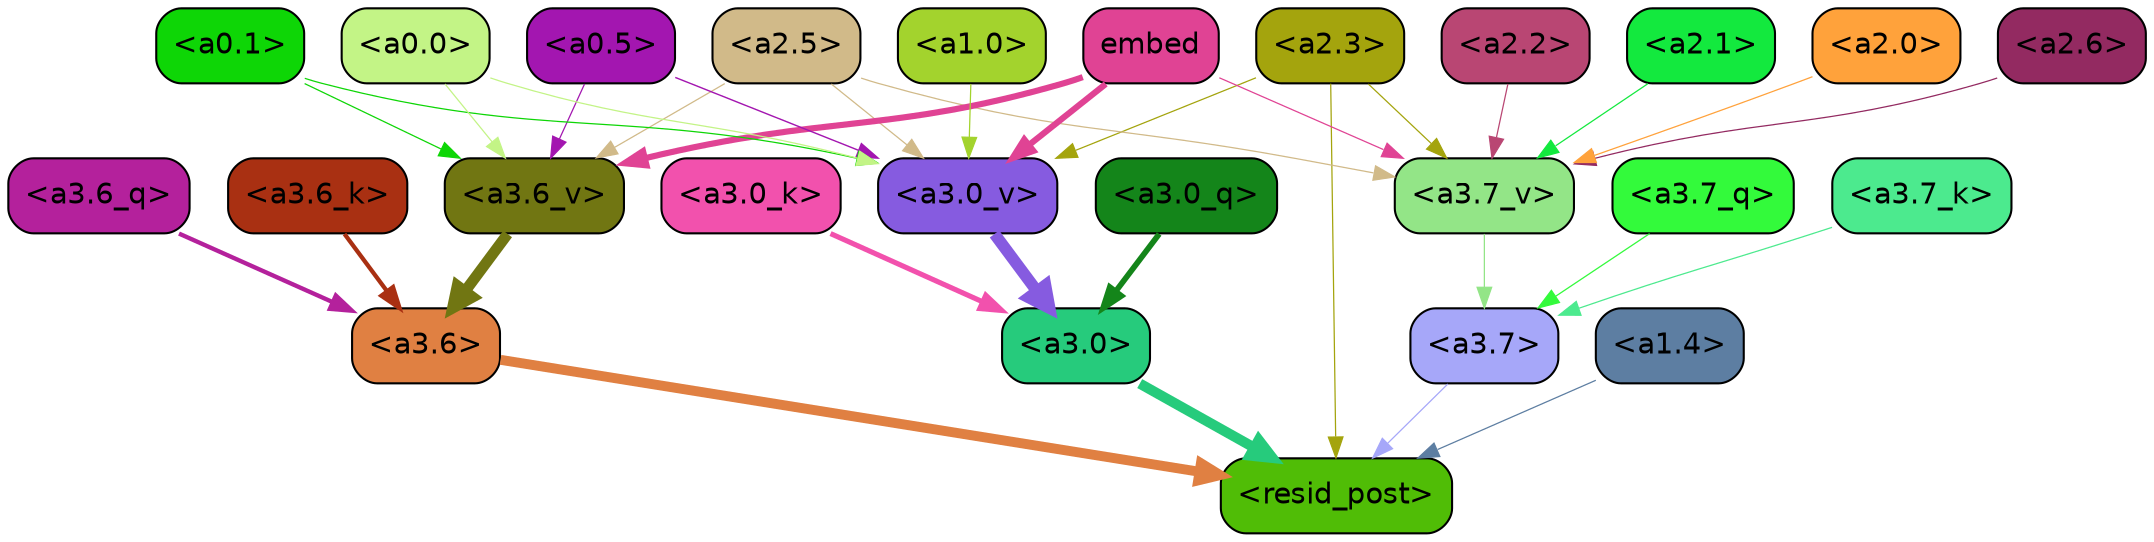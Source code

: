 strict digraph "" {
	graph [bgcolor=transparent,
		layout=dot,
		overlap=false,
		splines=true
	];
	"<a3.7>"	[color=black,
		fillcolor="#a6a7f9",
		fontname=Helvetica,
		shape=box,
		style="filled, rounded"];
	"<resid_post>"	[color=black,
		fillcolor="#50bd06",
		fontname=Helvetica,
		shape=box,
		style="filled, rounded"];
	"<a3.7>" -> "<resid_post>"	[color="#a6a7f9",
		penwidth=0.6];
	"<a3.6>"	[color=black,
		fillcolor="#e08042",
		fontname=Helvetica,
		shape=box,
		style="filled, rounded"];
	"<a3.6>" -> "<resid_post>"	[color="#e08042",
		penwidth=4.753257989883423];
	"<a3.0>"	[color=black,
		fillcolor="#26cb7c",
		fontname=Helvetica,
		shape=box,
		style="filled, rounded"];
	"<a3.0>" -> "<resid_post>"	[color="#26cb7c",
		penwidth=4.90053927898407];
	"<a2.3>"	[color=black,
		fillcolor="#a4a40d",
		fontname=Helvetica,
		shape=box,
		style="filled, rounded"];
	"<a2.3>" -> "<resid_post>"	[color="#a4a40d",
		penwidth=0.6];
	"<a3.7_v>"	[color=black,
		fillcolor="#93e587",
		fontname=Helvetica,
		shape=box,
		style="filled, rounded"];
	"<a2.3>" -> "<a3.7_v>"	[color="#a4a40d",
		penwidth=0.6];
	"<a3.0_v>"	[color=black,
		fillcolor="#865be0",
		fontname=Helvetica,
		shape=box,
		style="filled, rounded"];
	"<a2.3>" -> "<a3.0_v>"	[color="#a4a40d",
		penwidth=0.6];
	"<a1.4>"	[color=black,
		fillcolor="#5d7ea2",
		fontname=Helvetica,
		shape=box,
		style="filled, rounded"];
	"<a1.4>" -> "<resid_post>"	[color="#5d7ea2",
		penwidth=0.6];
	"<a3.7_q>"	[color=black,
		fillcolor="#33fa3b",
		fontname=Helvetica,
		shape=box,
		style="filled, rounded"];
	"<a3.7_q>" -> "<a3.7>"	[color="#33fa3b",
		penwidth=0.6];
	"<a3.6_q>"	[color=black,
		fillcolor="#b4219c",
		fontname=Helvetica,
		shape=box,
		style="filled, rounded"];
	"<a3.6_q>" -> "<a3.6>"	[color="#b4219c",
		penwidth=2.091020345687866];
	"<a3.0_q>"	[color=black,
		fillcolor="#14851a",
		fontname=Helvetica,
		shape=box,
		style="filled, rounded"];
	"<a3.0_q>" -> "<a3.0>"	[color="#14851a",
		penwidth=2.7421876192092896];
	"<a3.7_k>"	[color=black,
		fillcolor="#4cea8e",
		fontname=Helvetica,
		shape=box,
		style="filled, rounded"];
	"<a3.7_k>" -> "<a3.7>"	[color="#4cea8e",
		penwidth=0.6];
	"<a3.6_k>"	[color=black,
		fillcolor="#a93012",
		fontname=Helvetica,
		shape=box,
		style="filled, rounded"];
	"<a3.6_k>" -> "<a3.6>"	[color="#a93012",
		penwidth=2.048597991466522];
	"<a3.0_k>"	[color=black,
		fillcolor="#f251ad",
		fontname=Helvetica,
		shape=box,
		style="filled, rounded"];
	"<a3.0_k>" -> "<a3.0>"	[color="#f251ad",
		penwidth=2.476402521133423];
	"<a3.7_v>" -> "<a3.7>"	[color="#93e587",
		penwidth=0.6];
	"<a3.6_v>"	[color=black,
		fillcolor="#717612",
		fontname=Helvetica,
		shape=box,
		style="filled, rounded"];
	"<a3.6_v>" -> "<a3.6>"	[color="#717612",
		penwidth=5.2550448179244995];
	"<a3.0_v>" -> "<a3.0>"	[color="#865be0",
		penwidth=5.652270674705505];
	"<a2.6>"	[color=black,
		fillcolor="#932a61",
		fontname=Helvetica,
		shape=box,
		style="filled, rounded"];
	"<a2.6>" -> "<a3.7_v>"	[color="#932a61",
		penwidth=0.6];
	"<a2.5>"	[color=black,
		fillcolor="#d1ba89",
		fontname=Helvetica,
		shape=box,
		style="filled, rounded"];
	"<a2.5>" -> "<a3.7_v>"	[color="#d1ba89",
		penwidth=0.6];
	"<a2.5>" -> "<a3.6_v>"	[color="#d1ba89",
		penwidth=0.6];
	"<a2.5>" -> "<a3.0_v>"	[color="#d1ba89",
		penwidth=0.6];
	"<a2.2>"	[color=black,
		fillcolor="#b94673",
		fontname=Helvetica,
		shape=box,
		style="filled, rounded"];
	"<a2.2>" -> "<a3.7_v>"	[color="#b94673",
		penwidth=0.6];
	"<a2.1>"	[color=black,
		fillcolor="#13e93e",
		fontname=Helvetica,
		shape=box,
		style="filled, rounded"];
	"<a2.1>" -> "<a3.7_v>"	[color="#13e93e",
		penwidth=0.6];
	"<a2.0>"	[color=black,
		fillcolor="#ffa23b",
		fontname=Helvetica,
		shape=box,
		style="filled, rounded"];
	"<a2.0>" -> "<a3.7_v>"	[color="#ffa23b",
		penwidth=0.6];
	embed	[color=black,
		fillcolor="#e04394",
		fontname=Helvetica,
		shape=box,
		style="filled, rounded"];
	embed -> "<a3.7_v>"	[color="#e04394",
		penwidth=0.6];
	embed -> "<a3.6_v>"	[color="#e04394",
		penwidth=2.9556376338005066];
	embed -> "<a3.0_v>"	[color="#e04394",
		penwidth=2.972973108291626];
	"<a0.5>"	[color=black,
		fillcolor="#a316b0",
		fontname=Helvetica,
		shape=box,
		style="filled, rounded"];
	"<a0.5>" -> "<a3.6_v>"	[color="#a316b0",
		penwidth=0.6];
	"<a0.5>" -> "<a3.0_v>"	[color="#a316b0",
		penwidth=0.6790935099124908];
	"<a0.1>"	[color=black,
		fillcolor="#0ed606",
		fontname=Helvetica,
		shape=box,
		style="filled, rounded"];
	"<a0.1>" -> "<a3.6_v>"	[color="#0ed606",
		penwidth=0.6];
	"<a0.1>" -> "<a3.0_v>"	[color="#0ed606",
		penwidth=0.6];
	"<a0.0>"	[color=black,
		fillcolor="#c3f486",
		fontname=Helvetica,
		shape=box,
		style="filled, rounded"];
	"<a0.0>" -> "<a3.6_v>"	[color="#c3f486",
		penwidth=0.6];
	"<a0.0>" -> "<a3.0_v>"	[color="#c3f486",
		penwidth=0.6];
	"<a1.0>"	[color=black,
		fillcolor="#a3d32d",
		fontname=Helvetica,
		shape=box,
		style="filled, rounded"];
	"<a1.0>" -> "<a3.0_v>"	[color="#a3d32d",
		penwidth=0.6];
}
